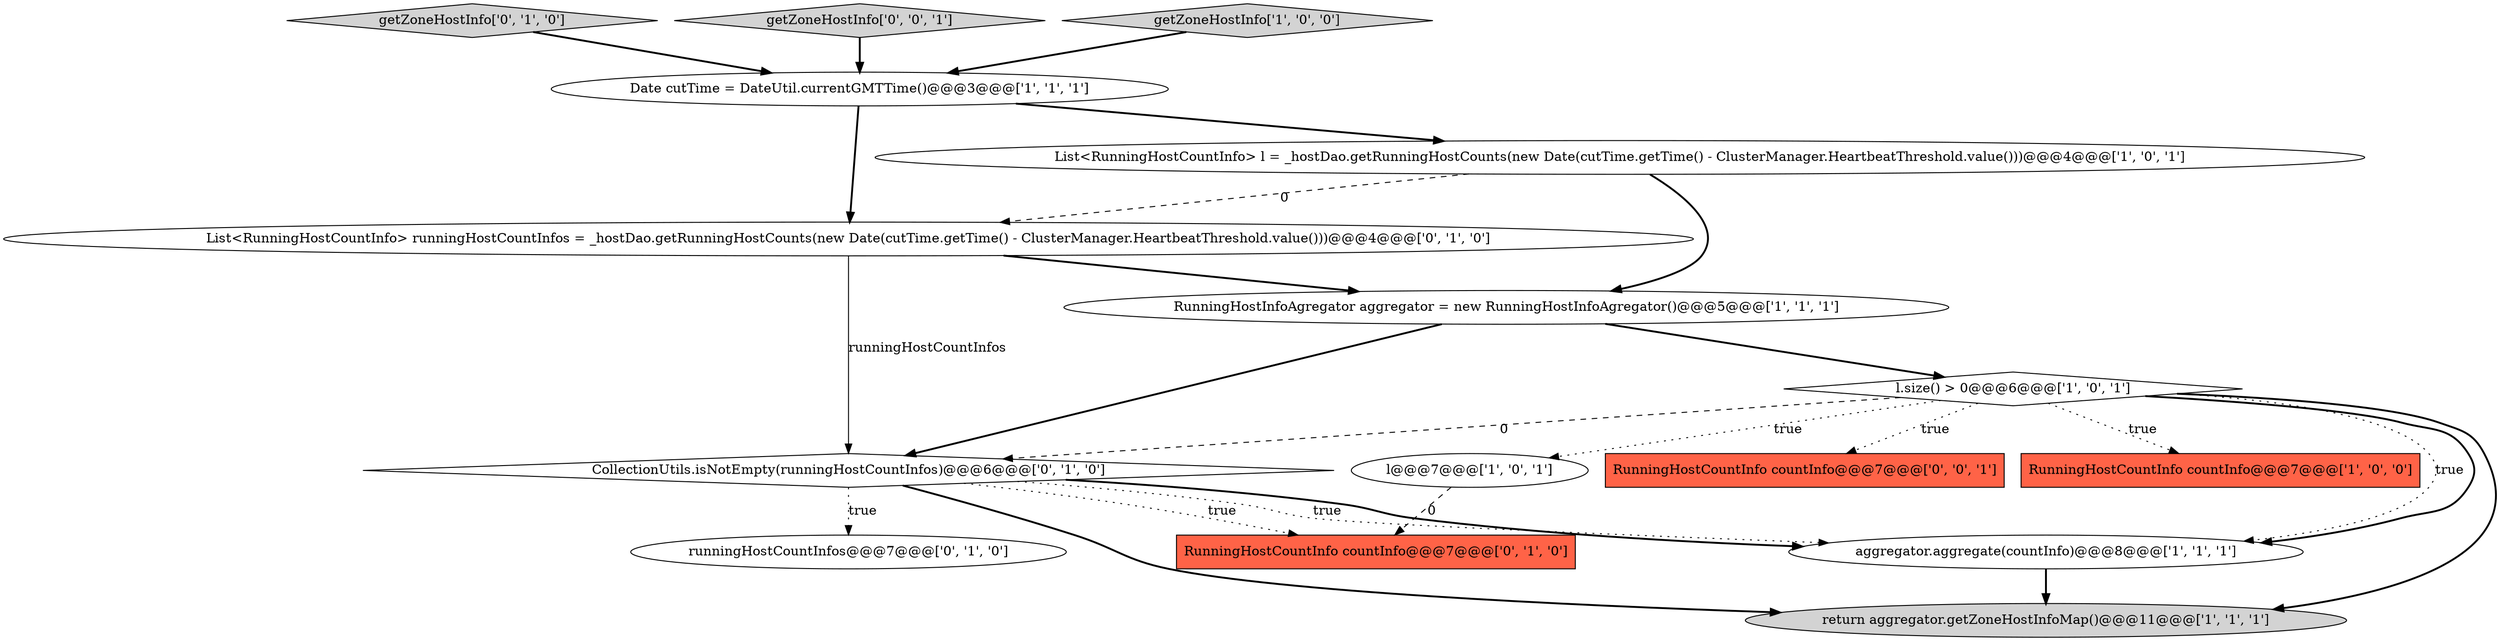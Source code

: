 digraph {
9 [style = filled, label = "List<RunningHostCountInfo> runningHostCountInfos = _hostDao.getRunningHostCounts(new Date(cutTime.getTime() - ClusterManager.HeartbeatThreshold.value()))@@@4@@@['0', '1', '0']", fillcolor = white, shape = ellipse image = "AAA1AAABBB2BBB"];
14 [style = filled, label = "RunningHostCountInfo countInfo@@@7@@@['0', '0', '1']", fillcolor = tomato, shape = box image = "AAA0AAABBB3BBB"];
10 [style = filled, label = "CollectionUtils.isNotEmpty(runningHostCountInfos)@@@6@@@['0', '1', '0']", fillcolor = white, shape = diamond image = "AAA1AAABBB2BBB"];
13 [style = filled, label = "getZoneHostInfo['0', '1', '0']", fillcolor = lightgray, shape = diamond image = "AAA0AAABBB2BBB"];
7 [style = filled, label = "l.size() > 0@@@6@@@['1', '0', '1']", fillcolor = white, shape = diamond image = "AAA0AAABBB1BBB"];
1 [style = filled, label = "aggregator.aggregate(countInfo)@@@8@@@['1', '1', '1']", fillcolor = white, shape = ellipse image = "AAA0AAABBB1BBB"];
12 [style = filled, label = "RunningHostCountInfo countInfo@@@7@@@['0', '1', '0']", fillcolor = tomato, shape = box image = "AAA1AAABBB2BBB"];
4 [style = filled, label = "Date cutTime = DateUtil.currentGMTTime()@@@3@@@['1', '1', '1']", fillcolor = white, shape = ellipse image = "AAA0AAABBB1BBB"];
8 [style = filled, label = "RunningHostInfoAgregator aggregator = new RunningHostInfoAgregator()@@@5@@@['1', '1', '1']", fillcolor = white, shape = ellipse image = "AAA0AAABBB1BBB"];
0 [style = filled, label = "RunningHostCountInfo countInfo@@@7@@@['1', '0', '0']", fillcolor = tomato, shape = box image = "AAA0AAABBB1BBB"];
15 [style = filled, label = "getZoneHostInfo['0', '0', '1']", fillcolor = lightgray, shape = diamond image = "AAA0AAABBB3BBB"];
2 [style = filled, label = "l@@@7@@@['1', '0', '1']", fillcolor = white, shape = ellipse image = "AAA0AAABBB1BBB"];
11 [style = filled, label = "runningHostCountInfos@@@7@@@['0', '1', '0']", fillcolor = white, shape = ellipse image = "AAA0AAABBB2BBB"];
6 [style = filled, label = "getZoneHostInfo['1', '0', '0']", fillcolor = lightgray, shape = diamond image = "AAA0AAABBB1BBB"];
3 [style = filled, label = "return aggregator.getZoneHostInfoMap()@@@11@@@['1', '1', '1']", fillcolor = lightgray, shape = ellipse image = "AAA0AAABBB1BBB"];
5 [style = filled, label = "List<RunningHostCountInfo> l = _hostDao.getRunningHostCounts(new Date(cutTime.getTime() - ClusterManager.HeartbeatThreshold.value()))@@@4@@@['1', '0', '1']", fillcolor = white, shape = ellipse image = "AAA0AAABBB1BBB"];
7->2 [style = dotted, label="true"];
5->8 [style = bold, label=""];
10->1 [style = dotted, label="true"];
13->4 [style = bold, label=""];
6->4 [style = bold, label=""];
10->12 [style = dotted, label="true"];
4->5 [style = bold, label=""];
15->4 [style = bold, label=""];
7->1 [style = dotted, label="true"];
10->3 [style = bold, label=""];
7->3 [style = bold, label=""];
10->1 [style = bold, label=""];
1->3 [style = bold, label=""];
9->10 [style = solid, label="runningHostCountInfos"];
7->14 [style = dotted, label="true"];
4->9 [style = bold, label=""];
8->7 [style = bold, label=""];
7->0 [style = dotted, label="true"];
7->1 [style = bold, label=""];
7->10 [style = dashed, label="0"];
9->8 [style = bold, label=""];
10->11 [style = dotted, label="true"];
8->10 [style = bold, label=""];
5->9 [style = dashed, label="0"];
2->12 [style = dashed, label="0"];
}

